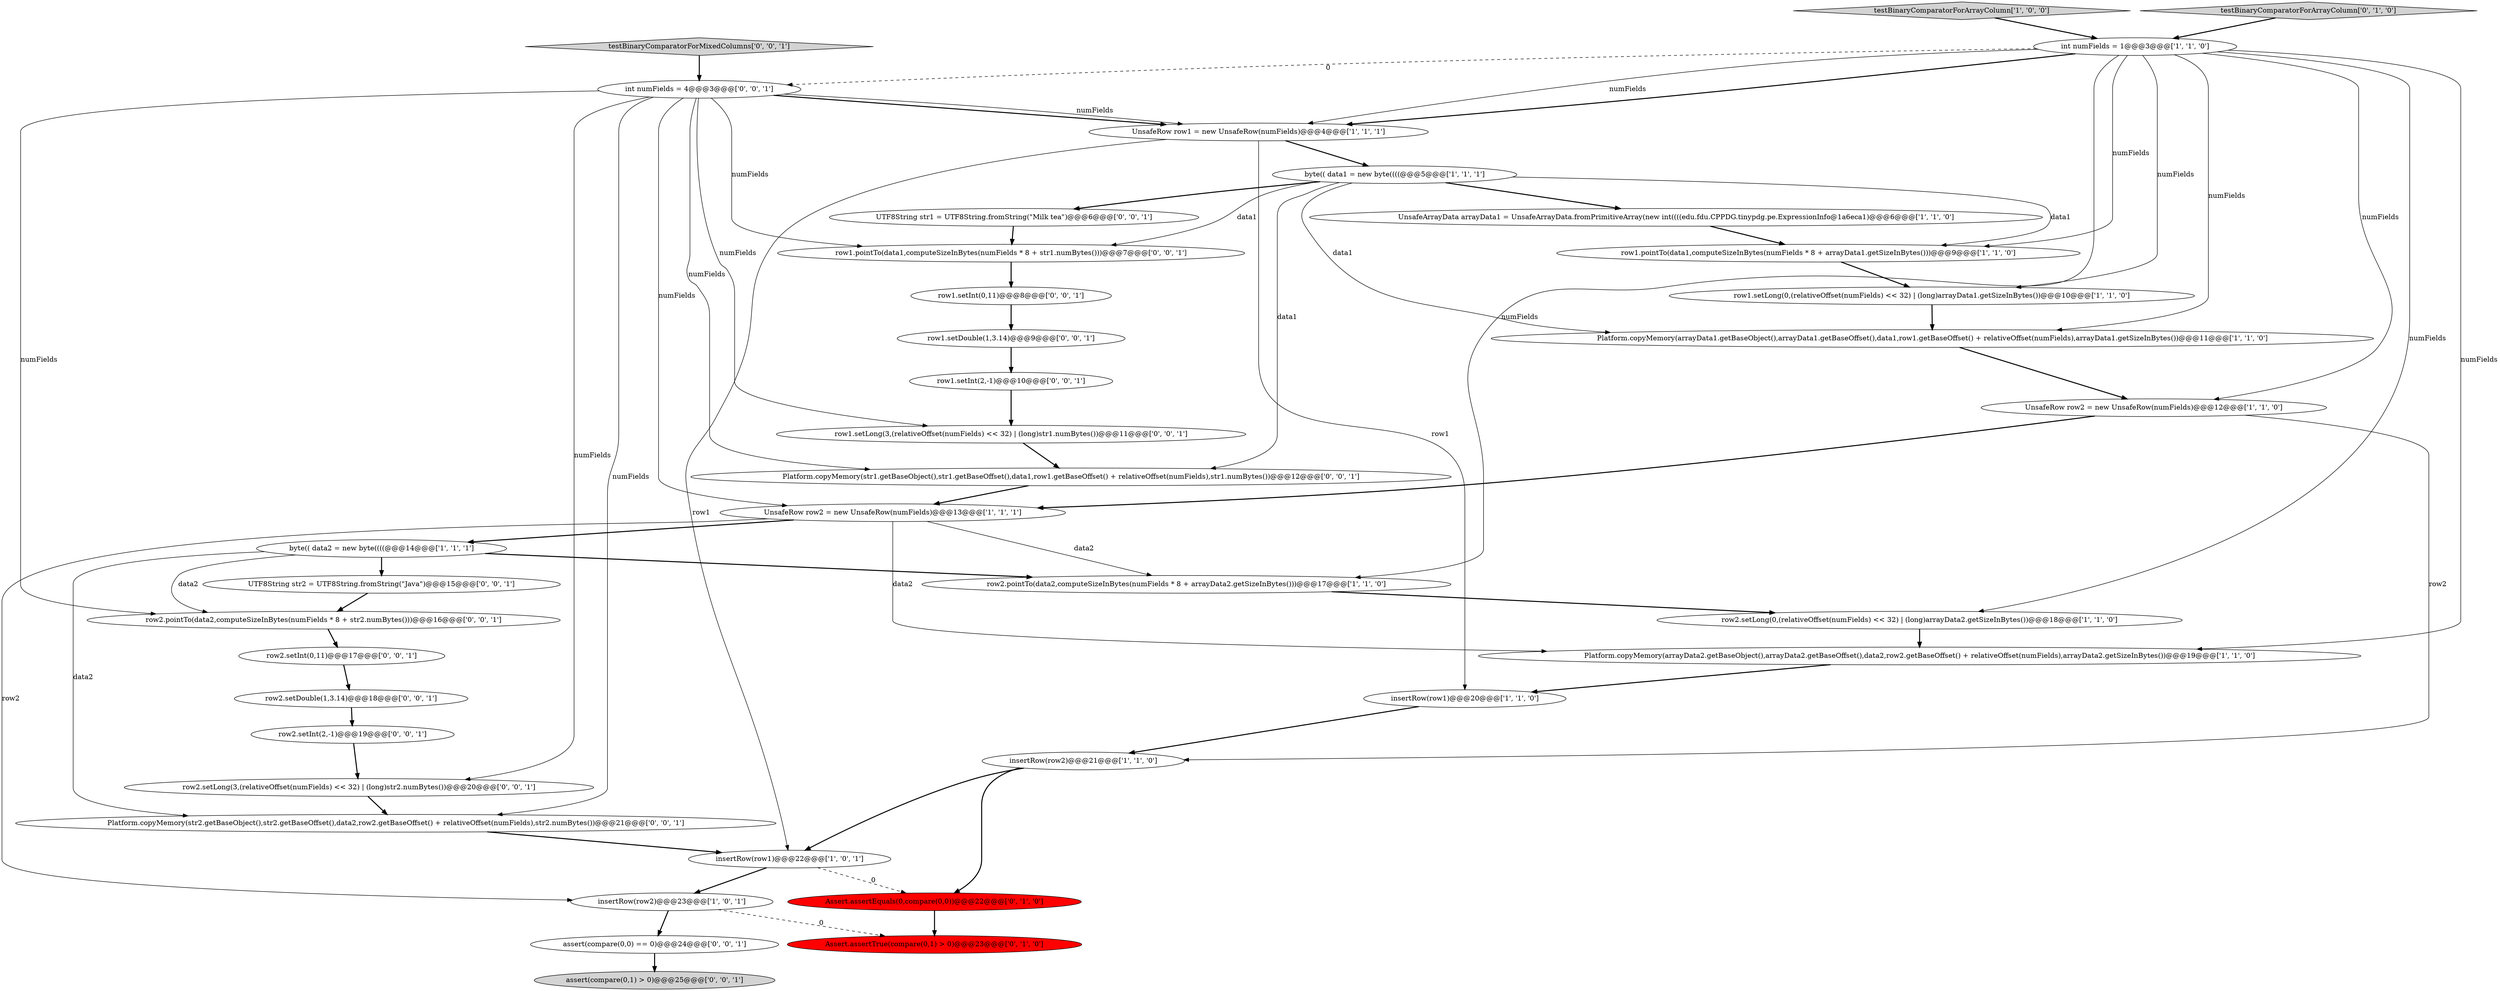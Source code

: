 digraph {
14 [style = filled, label = "byte(( data2 = new byte((((@@@14@@@['1', '1', '1']", fillcolor = white, shape = ellipse image = "AAA0AAABBB1BBB"];
13 [style = filled, label = "row1.setLong(0,(relativeOffset(numFields) << 32) | (long)arrayData1.getSizeInBytes())@@@10@@@['1', '1', '0']", fillcolor = white, shape = ellipse image = "AAA0AAABBB1BBB"];
19 [style = filled, label = "Assert.assertEquals(0,compare(0,0))@@@22@@@['0', '1', '0']", fillcolor = red, shape = ellipse image = "AAA1AAABBB2BBB"];
26 [style = filled, label = "testBinaryComparatorForMixedColumns['0', '0', '1']", fillcolor = lightgray, shape = diamond image = "AAA0AAABBB3BBB"];
4 [style = filled, label = "row2.pointTo(data2,computeSizeInBytes(numFields * 8 + arrayData2.getSizeInBytes()))@@@17@@@['1', '1', '0']", fillcolor = white, shape = ellipse image = "AAA0AAABBB1BBB"];
31 [style = filled, label = "UTF8String str2 = UTF8String.fromString(\"Java\")@@@15@@@['0', '0', '1']", fillcolor = white, shape = ellipse image = "AAA0AAABBB3BBB"];
11 [style = filled, label = "UnsafeRow row2 = new UnsafeRow(numFields)@@@13@@@['1', '1', '1']", fillcolor = white, shape = ellipse image = "AAA0AAABBB1BBB"];
5 [style = filled, label = "row2.setLong(0,(relativeOffset(numFields) << 32) | (long)arrayData2.getSizeInBytes())@@@18@@@['1', '1', '0']", fillcolor = white, shape = ellipse image = "AAA0AAABBB1BBB"];
2 [style = filled, label = "insertRow(row2)@@@23@@@['1', '0', '1']", fillcolor = white, shape = ellipse image = "AAA0AAABBB1BBB"];
8 [style = filled, label = "UnsafeArrayData arrayData1 = UnsafeArrayData.fromPrimitiveArray(new int((((edu.fdu.CPPDG.tinypdg.pe.ExpressionInfo@1a6eca1)@@@6@@@['1', '1', '0']", fillcolor = white, shape = ellipse image = "AAA0AAABBB1BBB"];
7 [style = filled, label = "row1.pointTo(data1,computeSizeInBytes(numFields * 8 + arrayData1.getSizeInBytes()))@@@9@@@['1', '1', '0']", fillcolor = white, shape = ellipse image = "AAA0AAABBB1BBB"];
10 [style = filled, label = "Platform.copyMemory(arrayData1.getBaseObject(),arrayData1.getBaseOffset(),data1,row1.getBaseOffset() + relativeOffset(numFields),arrayData1.getSizeInBytes())@@@11@@@['1', '1', '0']", fillcolor = white, shape = ellipse image = "AAA0AAABBB1BBB"];
29 [style = filled, label = "assert(compare(0,0) == 0)@@@24@@@['0', '0', '1']", fillcolor = white, shape = ellipse image = "AAA0AAABBB3BBB"];
24 [style = filled, label = "UTF8String str1 = UTF8String.fromString(\"Milk tea\")@@@6@@@['0', '0', '1']", fillcolor = white, shape = ellipse image = "AAA0AAABBB3BBB"];
15 [style = filled, label = "insertRow(row2)@@@21@@@['1', '1', '0']", fillcolor = white, shape = ellipse image = "AAA0AAABBB1BBB"];
35 [style = filled, label = "row1.setDouble(1,3.14)@@@9@@@['0', '0', '1']", fillcolor = white, shape = ellipse image = "AAA0AAABBB3BBB"];
32 [style = filled, label = "row2.setInt(2,-1)@@@19@@@['0', '0', '1']", fillcolor = white, shape = ellipse image = "AAA0AAABBB3BBB"];
17 [style = filled, label = "testBinaryComparatorForArrayColumn['1', '0', '0']", fillcolor = lightgray, shape = diamond image = "AAA0AAABBB1BBB"];
16 [style = filled, label = "Platform.copyMemory(arrayData2.getBaseObject(),arrayData2.getBaseOffset(),data2,row2.getBaseOffset() + relativeOffset(numFields),arrayData2.getSizeInBytes())@@@19@@@['1', '1', '0']", fillcolor = white, shape = ellipse image = "AAA0AAABBB1BBB"];
12 [style = filled, label = "int numFields = 1@@@3@@@['1', '1', '0']", fillcolor = white, shape = ellipse image = "AAA0AAABBB1BBB"];
33 [style = filled, label = "row2.setDouble(1,3.14)@@@18@@@['0', '0', '1']", fillcolor = white, shape = ellipse image = "AAA0AAABBB3BBB"];
9 [style = filled, label = "UnsafeRow row1 = new UnsafeRow(numFields)@@@4@@@['1', '1', '1']", fillcolor = white, shape = ellipse image = "AAA0AAABBB1BBB"];
3 [style = filled, label = "byte(( data1 = new byte((((@@@5@@@['1', '1', '1']", fillcolor = white, shape = ellipse image = "AAA0AAABBB1BBB"];
23 [style = filled, label = "row2.pointTo(data2,computeSizeInBytes(numFields * 8 + str2.numBytes()))@@@16@@@['0', '0', '1']", fillcolor = white, shape = ellipse image = "AAA0AAABBB3BBB"];
20 [style = filled, label = "Assert.assertTrue(compare(0,1) > 0)@@@23@@@['0', '1', '0']", fillcolor = red, shape = ellipse image = "AAA1AAABBB2BBB"];
0 [style = filled, label = "UnsafeRow row2 = new UnsafeRow(numFields)@@@12@@@['1', '1', '0']", fillcolor = white, shape = ellipse image = "AAA0AAABBB1BBB"];
27 [style = filled, label = "row1.pointTo(data1,computeSizeInBytes(numFields * 8 + str1.numBytes()))@@@7@@@['0', '0', '1']", fillcolor = white, shape = ellipse image = "AAA0AAABBB3BBB"];
28 [style = filled, label = "row2.setInt(0,11)@@@17@@@['0', '0', '1']", fillcolor = white, shape = ellipse image = "AAA0AAABBB3BBB"];
30 [style = filled, label = "row1.setInt(2,-1)@@@10@@@['0', '0', '1']", fillcolor = white, shape = ellipse image = "AAA0AAABBB3BBB"];
1 [style = filled, label = "insertRow(row1)@@@22@@@['1', '0', '1']", fillcolor = white, shape = ellipse image = "AAA0AAABBB1BBB"];
36 [style = filled, label = "row1.setInt(0,11)@@@8@@@['0', '0', '1']", fillcolor = white, shape = ellipse image = "AAA0AAABBB3BBB"];
37 [style = filled, label = "row2.setLong(3,(relativeOffset(numFields) << 32) | (long)str2.numBytes())@@@20@@@['0', '0', '1']", fillcolor = white, shape = ellipse image = "AAA0AAABBB3BBB"];
6 [style = filled, label = "insertRow(row1)@@@20@@@['1', '1', '0']", fillcolor = white, shape = ellipse image = "AAA0AAABBB1BBB"];
34 [style = filled, label = "int numFields = 4@@@3@@@['0', '0', '1']", fillcolor = white, shape = ellipse image = "AAA0AAABBB3BBB"];
25 [style = filled, label = "row1.setLong(3,(relativeOffset(numFields) << 32) | (long)str1.numBytes())@@@11@@@['0', '0', '1']", fillcolor = white, shape = ellipse image = "AAA0AAABBB3BBB"];
38 [style = filled, label = "Platform.copyMemory(str1.getBaseObject(),str1.getBaseOffset(),data1,row1.getBaseOffset() + relativeOffset(numFields),str1.numBytes())@@@12@@@['0', '0', '1']", fillcolor = white, shape = ellipse image = "AAA0AAABBB3BBB"];
18 [style = filled, label = "testBinaryComparatorForArrayColumn['0', '1', '0']", fillcolor = lightgray, shape = diamond image = "AAA0AAABBB2BBB"];
21 [style = filled, label = "Platform.copyMemory(str2.getBaseObject(),str2.getBaseOffset(),data2,row2.getBaseOffset() + relativeOffset(numFields),str2.numBytes())@@@21@@@['0', '0', '1']", fillcolor = white, shape = ellipse image = "AAA0AAABBB3BBB"];
22 [style = filled, label = "assert(compare(0,1) > 0)@@@25@@@['0', '0', '1']", fillcolor = lightgray, shape = ellipse image = "AAA0AAABBB3BBB"];
7->13 [style = bold, label=""];
13->10 [style = bold, label=""];
9->6 [style = solid, label="row1"];
27->36 [style = bold, label=""];
34->9 [style = bold, label=""];
31->23 [style = bold, label=""];
32->37 [style = bold, label=""];
2->20 [style = dashed, label="0"];
12->13 [style = solid, label="numFields"];
11->14 [style = bold, label=""];
3->24 [style = bold, label=""];
38->11 [style = bold, label=""];
12->7 [style = solid, label="numFields"];
12->10 [style = solid, label="numFields"];
11->16 [style = solid, label="data2"];
0->15 [style = solid, label="row2"];
34->21 [style = solid, label="numFields"];
16->6 [style = bold, label=""];
19->20 [style = bold, label=""];
26->34 [style = bold, label=""];
12->16 [style = solid, label="numFields"];
18->12 [style = bold, label=""];
12->9 [style = solid, label="numFields"];
37->21 [style = bold, label=""];
0->11 [style = bold, label=""];
30->25 [style = bold, label=""];
34->37 [style = solid, label="numFields"];
1->19 [style = dashed, label="0"];
3->27 [style = solid, label="data1"];
12->4 [style = solid, label="numFields"];
3->7 [style = solid, label="data1"];
15->19 [style = bold, label=""];
12->9 [style = bold, label=""];
12->5 [style = solid, label="numFields"];
34->9 [style = solid, label="numFields"];
14->23 [style = solid, label="data2"];
6->15 [style = bold, label=""];
8->7 [style = bold, label=""];
11->2 [style = solid, label="row2"];
5->16 [style = bold, label=""];
23->28 [style = bold, label=""];
17->12 [style = bold, label=""];
34->27 [style = solid, label="numFields"];
28->33 [style = bold, label=""];
34->38 [style = solid, label="numFields"];
12->0 [style = solid, label="numFields"];
3->8 [style = bold, label=""];
3->38 [style = solid, label="data1"];
10->0 [style = bold, label=""];
14->31 [style = bold, label=""];
21->1 [style = bold, label=""];
9->3 [style = bold, label=""];
33->32 [style = bold, label=""];
1->2 [style = bold, label=""];
9->1 [style = solid, label="row1"];
29->22 [style = bold, label=""];
34->23 [style = solid, label="numFields"];
34->11 [style = solid, label="numFields"];
3->10 [style = solid, label="data1"];
34->25 [style = solid, label="numFields"];
36->35 [style = bold, label=""];
25->38 [style = bold, label=""];
35->30 [style = bold, label=""];
2->29 [style = bold, label=""];
14->21 [style = solid, label="data2"];
4->5 [style = bold, label=""];
24->27 [style = bold, label=""];
12->34 [style = dashed, label="0"];
11->4 [style = solid, label="data2"];
14->4 [style = bold, label=""];
15->1 [style = bold, label=""];
}
